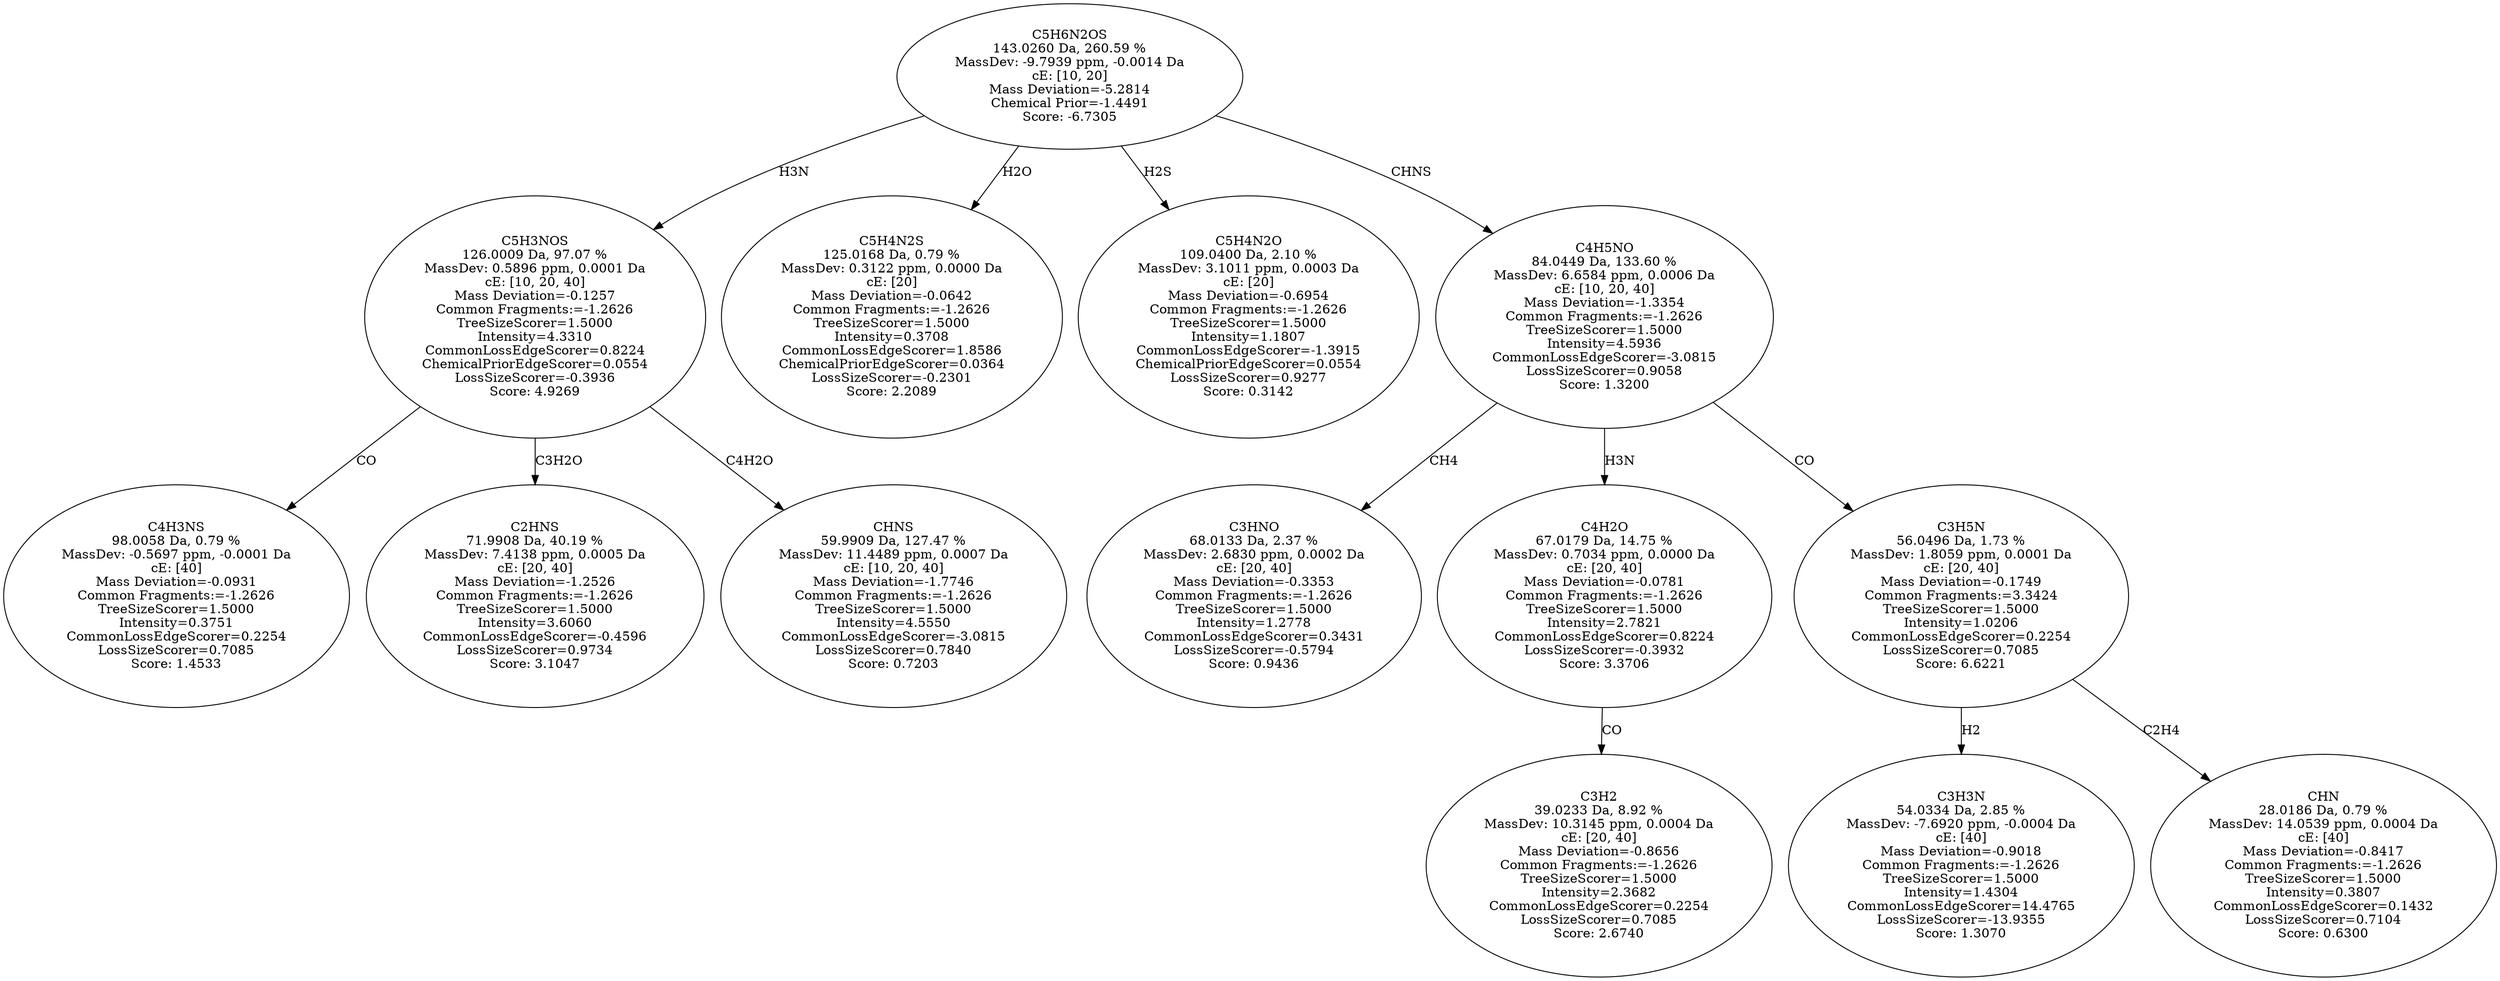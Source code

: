 strict digraph {
v1 [label="C4H3NS\n98.0058 Da, 0.79 %\nMassDev: -0.5697 ppm, -0.0001 Da\ncE: [40]\nMass Deviation=-0.0931\nCommon Fragments:=-1.2626\nTreeSizeScorer=1.5000\nIntensity=0.3751\nCommonLossEdgeScorer=0.2254\nLossSizeScorer=0.7085\nScore: 1.4533"];
v2 [label="C2HNS\n71.9908 Da, 40.19 %\nMassDev: 7.4138 ppm, 0.0005 Da\ncE: [20, 40]\nMass Deviation=-1.2526\nCommon Fragments:=-1.2626\nTreeSizeScorer=1.5000\nIntensity=3.6060\nCommonLossEdgeScorer=-0.4596\nLossSizeScorer=0.9734\nScore: 3.1047"];
v3 [label="CHNS\n59.9909 Da, 127.47 %\nMassDev: 11.4489 ppm, 0.0007 Da\ncE: [10, 20, 40]\nMass Deviation=-1.7746\nCommon Fragments:=-1.2626\nTreeSizeScorer=1.5000\nIntensity=4.5550\nCommonLossEdgeScorer=-3.0815\nLossSizeScorer=0.7840\nScore: 0.7203"];
v4 [label="C5H3NOS\n126.0009 Da, 97.07 %\nMassDev: 0.5896 ppm, 0.0001 Da\ncE: [10, 20, 40]\nMass Deviation=-0.1257\nCommon Fragments:=-1.2626\nTreeSizeScorer=1.5000\nIntensity=4.3310\nCommonLossEdgeScorer=0.8224\nChemicalPriorEdgeScorer=0.0554\nLossSizeScorer=-0.3936\nScore: 4.9269"];
v5 [label="C5H4N2S\n125.0168 Da, 0.79 %\nMassDev: 0.3122 ppm, 0.0000 Da\ncE: [20]\nMass Deviation=-0.0642\nCommon Fragments:=-1.2626\nTreeSizeScorer=1.5000\nIntensity=0.3708\nCommonLossEdgeScorer=1.8586\nChemicalPriorEdgeScorer=0.0364\nLossSizeScorer=-0.2301\nScore: 2.2089"];
v6 [label="C5H4N2O\n109.0400 Da, 2.10 %\nMassDev: 3.1011 ppm, 0.0003 Da\ncE: [20]\nMass Deviation=-0.6954\nCommon Fragments:=-1.2626\nTreeSizeScorer=1.5000\nIntensity=1.1807\nCommonLossEdgeScorer=-1.3915\nChemicalPriorEdgeScorer=0.0554\nLossSizeScorer=0.9277\nScore: 0.3142"];
v7 [label="C3HNO\n68.0133 Da, 2.37 %\nMassDev: 2.6830 ppm, 0.0002 Da\ncE: [20, 40]\nMass Deviation=-0.3353\nCommon Fragments:=-1.2626\nTreeSizeScorer=1.5000\nIntensity=1.2778\nCommonLossEdgeScorer=0.3431\nLossSizeScorer=-0.5794\nScore: 0.9436"];
v8 [label="C3H2\n39.0233 Da, 8.92 %\nMassDev: 10.3145 ppm, 0.0004 Da\ncE: [20, 40]\nMass Deviation=-0.8656\nCommon Fragments:=-1.2626\nTreeSizeScorer=1.5000\nIntensity=2.3682\nCommonLossEdgeScorer=0.2254\nLossSizeScorer=0.7085\nScore: 2.6740"];
v9 [label="C4H2O\n67.0179 Da, 14.75 %\nMassDev: 0.7034 ppm, 0.0000 Da\ncE: [20, 40]\nMass Deviation=-0.0781\nCommon Fragments:=-1.2626\nTreeSizeScorer=1.5000\nIntensity=2.7821\nCommonLossEdgeScorer=0.8224\nLossSizeScorer=-0.3932\nScore: 3.3706"];
v10 [label="C3H3N\n54.0334 Da, 2.85 %\nMassDev: -7.6920 ppm, -0.0004 Da\ncE: [40]\nMass Deviation=-0.9018\nCommon Fragments:=-1.2626\nTreeSizeScorer=1.5000\nIntensity=1.4304\nCommonLossEdgeScorer=14.4765\nLossSizeScorer=-13.9355\nScore: 1.3070"];
v11 [label="CHN\n28.0186 Da, 0.79 %\nMassDev: 14.0539 ppm, 0.0004 Da\ncE: [40]\nMass Deviation=-0.8417\nCommon Fragments:=-1.2626\nTreeSizeScorer=1.5000\nIntensity=0.3807\nCommonLossEdgeScorer=0.1432\nLossSizeScorer=0.7104\nScore: 0.6300"];
v12 [label="C3H5N\n56.0496 Da, 1.73 %\nMassDev: 1.8059 ppm, 0.0001 Da\ncE: [20, 40]\nMass Deviation=-0.1749\nCommon Fragments:=3.3424\nTreeSizeScorer=1.5000\nIntensity=1.0206\nCommonLossEdgeScorer=0.2254\nLossSizeScorer=0.7085\nScore: 6.6221"];
v13 [label="C4H5NO\n84.0449 Da, 133.60 %\nMassDev: 6.6584 ppm, 0.0006 Da\ncE: [10, 20, 40]\nMass Deviation=-1.3354\nCommon Fragments:=-1.2626\nTreeSizeScorer=1.5000\nIntensity=4.5936\nCommonLossEdgeScorer=-3.0815\nLossSizeScorer=0.9058\nScore: 1.3200"];
v14 [label="C5H6N2OS\n143.0260 Da, 260.59 %\nMassDev: -9.7939 ppm, -0.0014 Da\ncE: [10, 20]\nMass Deviation=-5.2814\nChemical Prior=-1.4491\nScore: -6.7305"];
v4 -> v1 [label="CO"];
v4 -> v2 [label="C3H2O"];
v4 -> v3 [label="C4H2O"];
v14 -> v4 [label="H3N"];
v14 -> v5 [label="H2O"];
v14 -> v6 [label="H2S"];
v13 -> v7 [label="CH4"];
v9 -> v8 [label="CO"];
v13 -> v9 [label="H3N"];
v12 -> v10 [label="H2"];
v12 -> v11 [label="C2H4"];
v13 -> v12 [label="CO"];
v14 -> v13 [label="CHNS"];
}